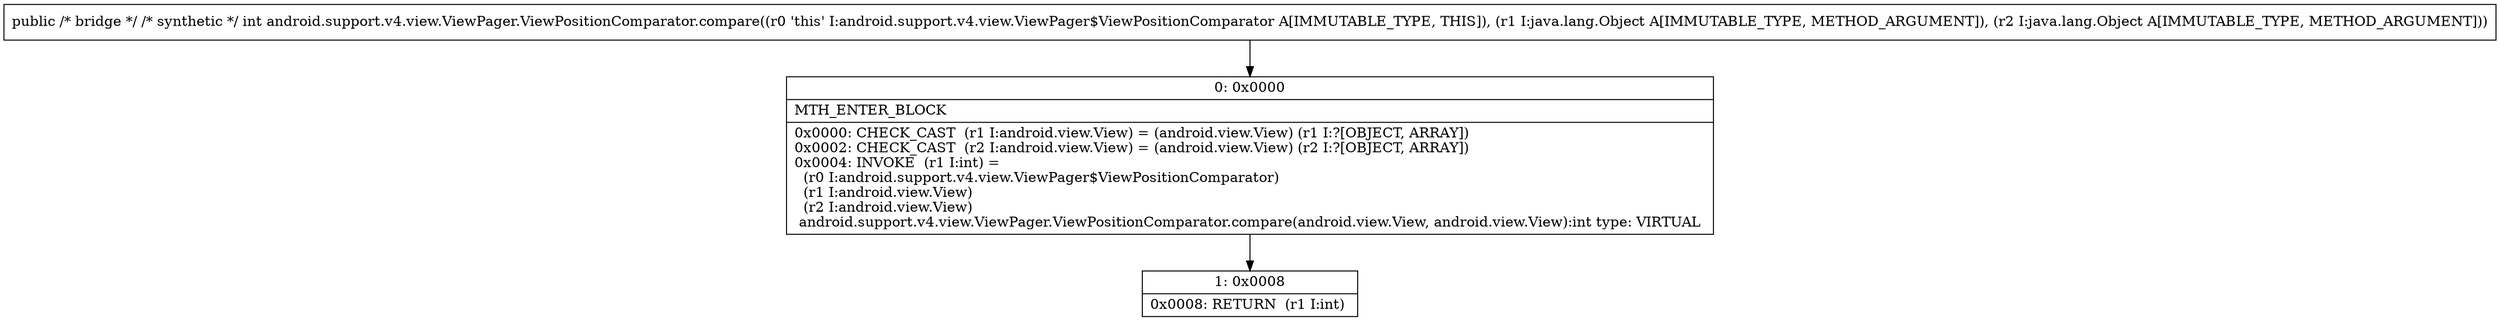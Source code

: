 digraph "CFG forandroid.support.v4.view.ViewPager.ViewPositionComparator.compare(Ljava\/lang\/Object;Ljava\/lang\/Object;)I" {
Node_0 [shape=record,label="{0\:\ 0x0000|MTH_ENTER_BLOCK\l|0x0000: CHECK_CAST  (r1 I:android.view.View) = (android.view.View) (r1 I:?[OBJECT, ARRAY]) \l0x0002: CHECK_CAST  (r2 I:android.view.View) = (android.view.View) (r2 I:?[OBJECT, ARRAY]) \l0x0004: INVOKE  (r1 I:int) = \l  (r0 I:android.support.v4.view.ViewPager$ViewPositionComparator)\l  (r1 I:android.view.View)\l  (r2 I:android.view.View)\l android.support.v4.view.ViewPager.ViewPositionComparator.compare(android.view.View, android.view.View):int type: VIRTUAL \l}"];
Node_1 [shape=record,label="{1\:\ 0x0008|0x0008: RETURN  (r1 I:int) \l}"];
MethodNode[shape=record,label="{public \/* bridge *\/ \/* synthetic *\/ int android.support.v4.view.ViewPager.ViewPositionComparator.compare((r0 'this' I:android.support.v4.view.ViewPager$ViewPositionComparator A[IMMUTABLE_TYPE, THIS]), (r1 I:java.lang.Object A[IMMUTABLE_TYPE, METHOD_ARGUMENT]), (r2 I:java.lang.Object A[IMMUTABLE_TYPE, METHOD_ARGUMENT])) }"];
MethodNode -> Node_0;
Node_0 -> Node_1;
}

